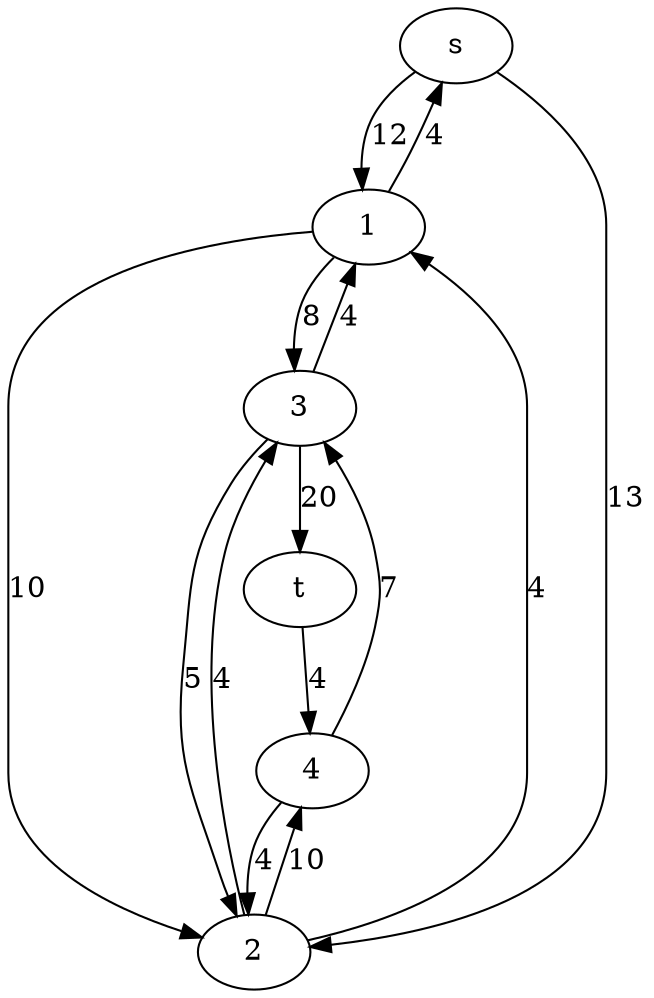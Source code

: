digraph flowNetwork {
    rankdir =" LR ";
    s -> 1 [label=12];
    s -> 2 [label=13];
    1 -> s [label=4];
    1 -> 2 [label=10];
    1 -> 3 [label=8];
    2 -> 1 [label=4];
    2 -> 3 [label=4];
    2 -> 4 [label=10];
    3 -> 1 [label=4];
    3 -> 2 [label=5];
    3 -> t [label=20];
    4 -> 2 [label=4];
    4 -> 3 [label=7];
    t -> 4 [label=4];
}
